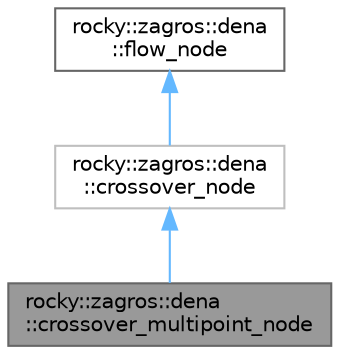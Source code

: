 digraph "rocky::zagros::dena::crossover_multipoint_node"
{
 // LATEX_PDF_SIZE
  bgcolor="transparent";
  edge [fontname=Helvetica,fontsize=10,labelfontname=Helvetica,labelfontsize=10];
  node [fontname=Helvetica,fontsize=10,shape=box,height=0.2,width=0.4];
  Node1 [label="rocky::zagros::dena\l::crossover_multipoint_node",height=0.2,width=0.4,color="gray40", fillcolor="grey60", style="filled", fontcolor="black",tooltip=" "];
  Node2 -> Node1 [dir="back",color="steelblue1",style="solid"];
  Node2 [label="rocky::zagros::dena\l::crossover_node",height=0.2,width=0.4,color="grey75", fillcolor="white", style="filled",URL="$structrocky_1_1zagros_1_1dena_1_1crossover__node.html",tooltip=" "];
  Node3 -> Node2 [dir="back",color="steelblue1",style="solid"];
  Node3 [label="rocky::zagros::dena\l::flow_node",height=0.2,width=0.4,color="gray40", fillcolor="white", style="filled",URL="$structrocky_1_1zagros_1_1dena_1_1flow__node.html",tooltip="abstract flow node"];
}
